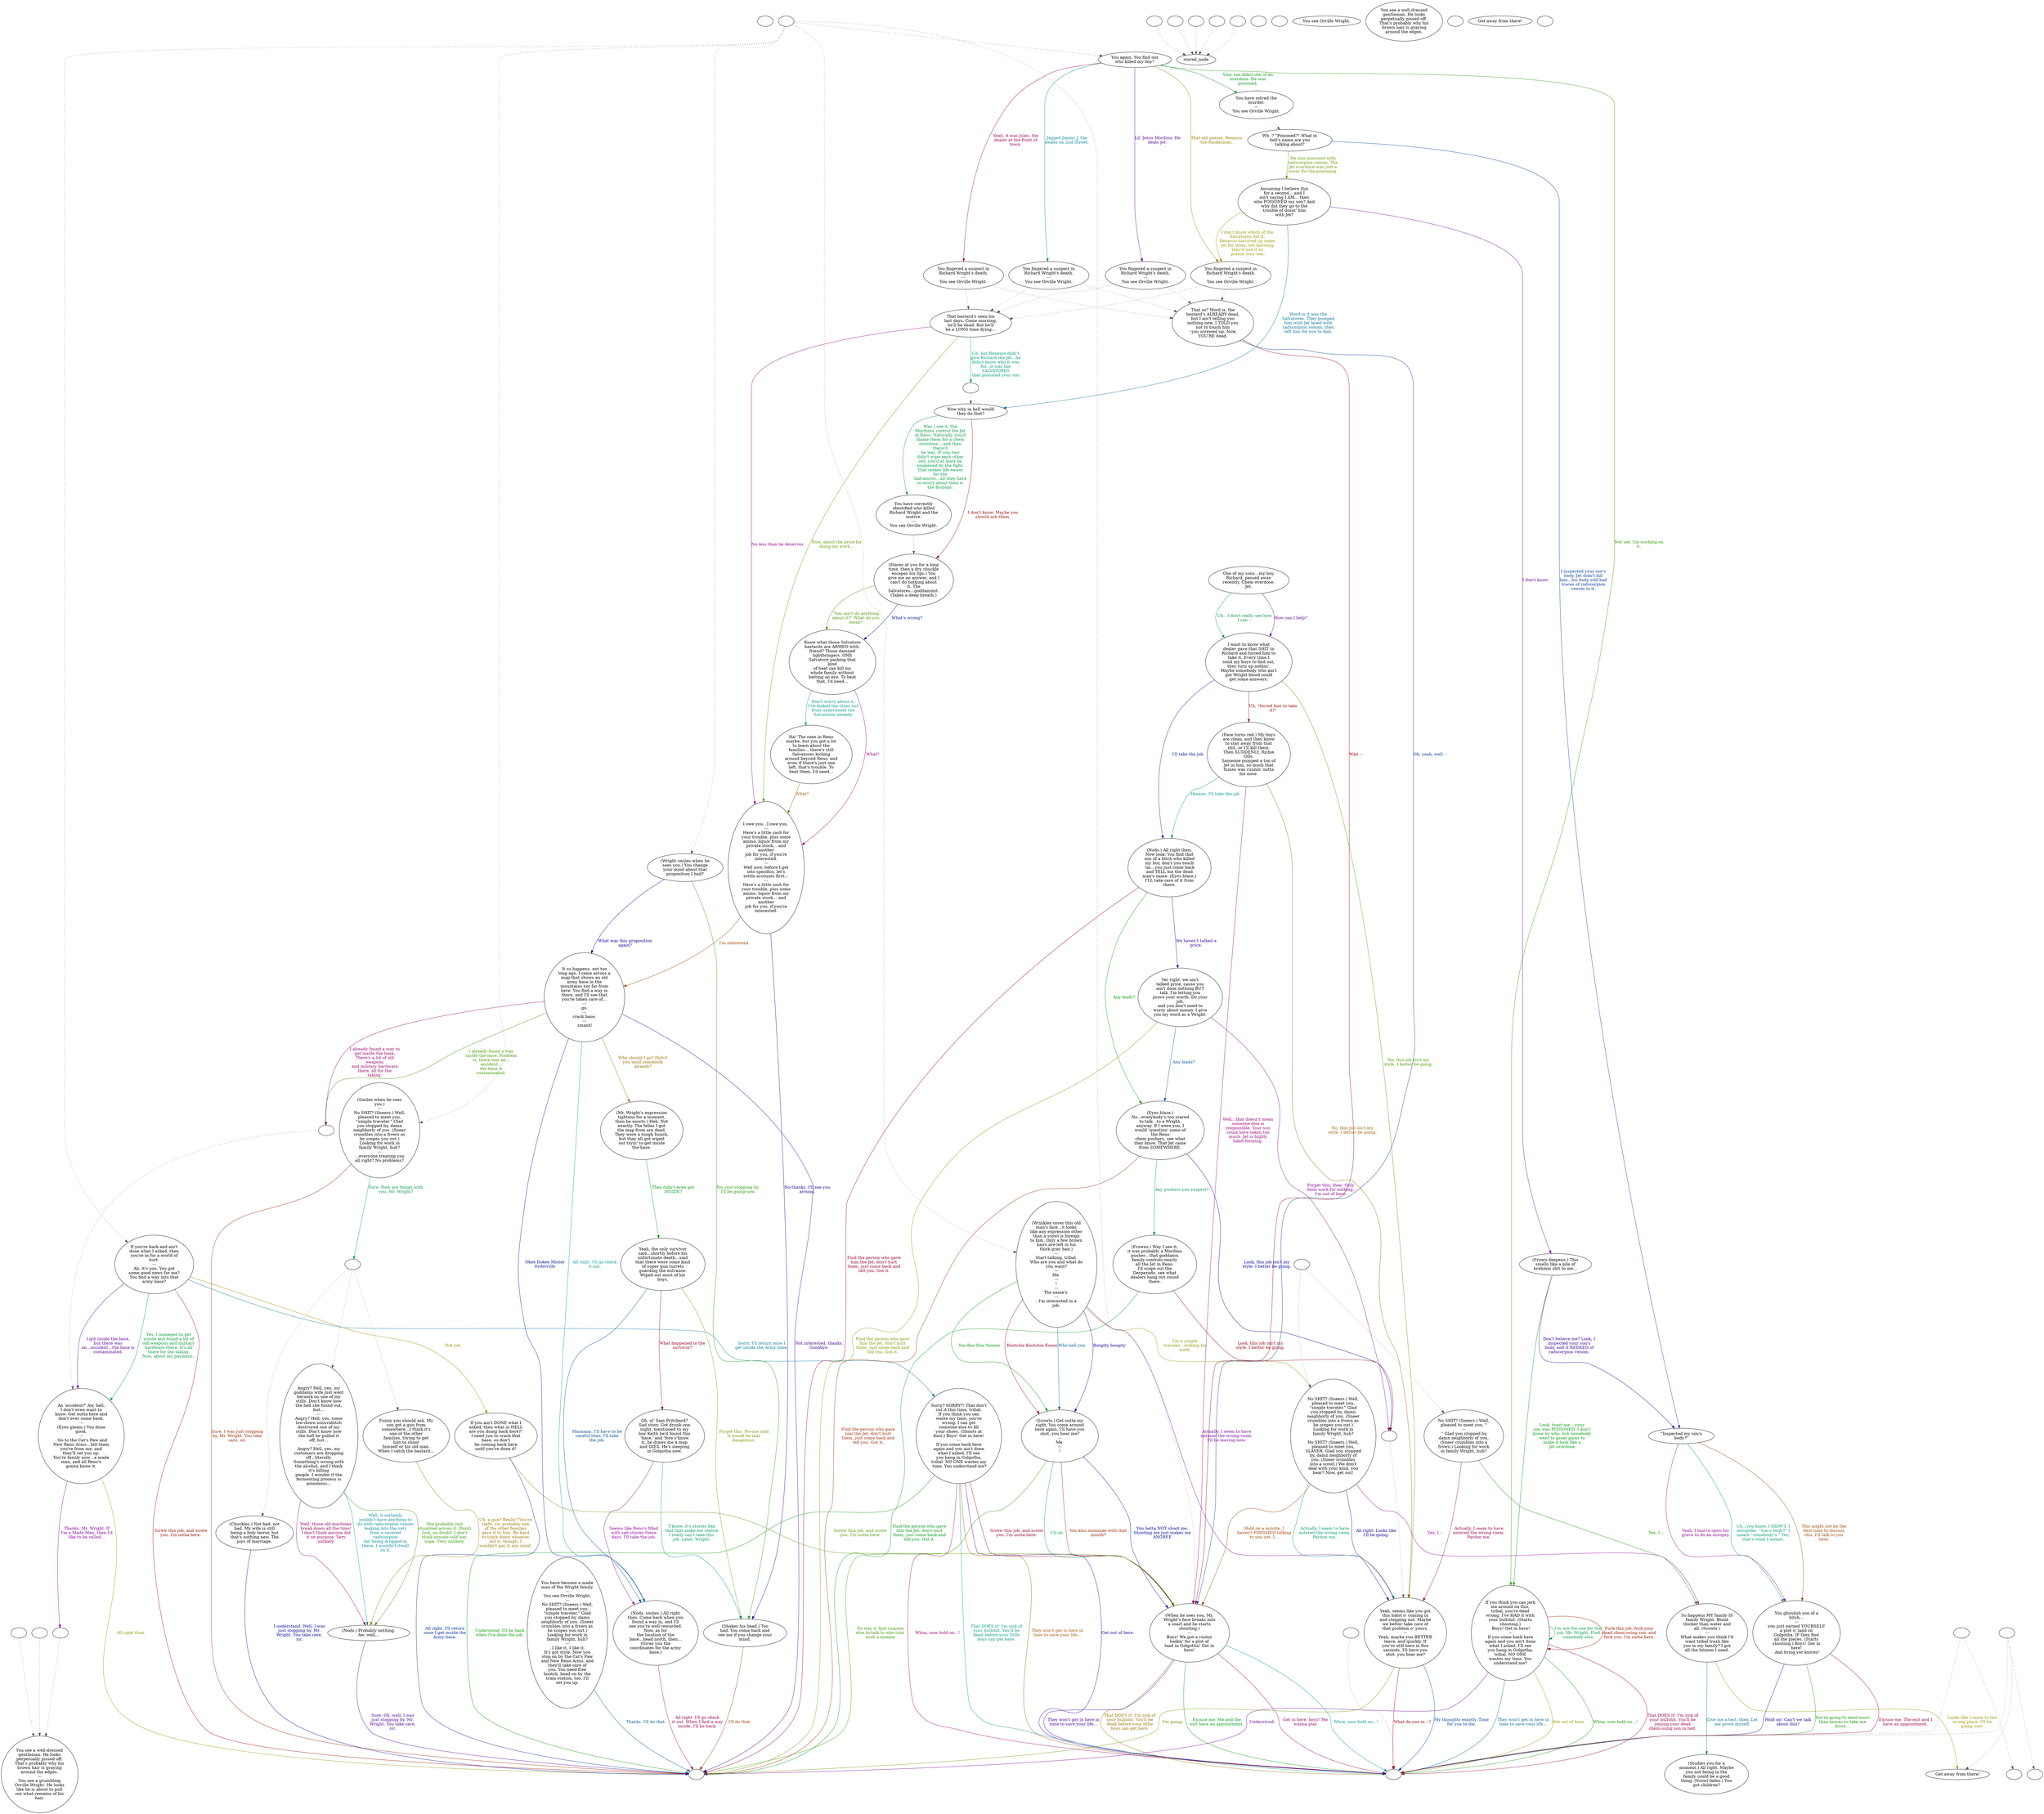 digraph ncOrvill {
  "checkPartyMembersNearDoor" [style=filled       fillcolor="#FFFFFF"       color="#000000"]
  "checkPartyMembersNearDoor" [label=""]
  "ChooseFromList" [style=filled       fillcolor="#FFFFFF"       color="#000000"]
  "ChooseFromList" [label="You see a well-dressed\ngentleman. He looks\nperpetually pissed off.\nThat's probably why his\nbrown hair is graying\naround the edges.\n---\nYou see a grumbling\nOrville Wright. He looks\nlike he is about to pull\nout what remains of his\nhair."]
  "CLICK_PREV" [style=filled       fillcolor="#FFFFFF"       color="#000000"]
  "CLICK_PREV" -> "ChooseFromList" [style=dotted color="#555555"]
  "CLICK_PREV" [label=""]
  "CLICK_0" [style=filled       fillcolor="#FFFFFF"       color="#000000"]
  "CLICK_0" -> "stored_node" [style=dotted color="#555555"]
  "CLICK_0" [label=""]
  "CLICK_1" [style=filled       fillcolor="#FFFFFF"       color="#000000"]
  "CLICK_1" -> "stored_node" [style=dotted color="#555555"]
  "CLICK_1" [label=""]
  "CLICK_2" [style=filled       fillcolor="#FFFFFF"       color="#000000"]
  "CLICK_2" -> "stored_node" [style=dotted color="#555555"]
  "CLICK_2" [label=""]
  "CLICK_3" [style=filled       fillcolor="#FFFFFF"       color="#000000"]
  "CLICK_3" -> "stored_node" [style=dotted color="#555555"]
  "CLICK_3" [label=""]
  "CLICK_4" [style=filled       fillcolor="#FFFFFF"       color="#000000"]
  "CLICK_4" -> "stored_node" [style=dotted color="#555555"]
  "CLICK_4" [label=""]
  "CLICK_MORE" [style=filled       fillcolor="#FFFFFF"       color="#000000"]
  "CLICK_MORE" -> "ChooseFromList" [style=dotted color="#555555"]
  "CLICK_MORE" [label=""]
  "start" [style=filled       fillcolor="#FFFFFF"       color="#000000"]
  "start" [label=""]
  "critter_p_proc" [style=filled       fillcolor="#FFFFFF"       color="#000000"]
  "critter_p_proc" -> "Node002" [style=dotted color="#555555"]
  "critter_p_proc" -> "Node998" [style=dotted color="#555555"]
  "critter_p_proc" [label=""]
  "pickup_p_proc" [style=filled       fillcolor="#FFFFFF"       color="#000000"]
  "pickup_p_proc" -> "Node998" [style=dotted color="#555555"]
  "pickup_p_proc" [label=""]
  "talk_p_proc" [style=filled       fillcolor="#FFFFFF"       color="#000000"]
  "talk_p_proc" -> "Node006" [style=dotted color="#555555"]
  "talk_p_proc" -> "Node038" [style=dotted color="#555555"]
  "talk_p_proc" -> "Node031" [style=dotted color="#555555"]
  "talk_p_proc" -> "Node029" [style=dotted color="#555555"]
  "talk_p_proc" -> "Node018" [style=dotted color="#555555"]
  "talk_p_proc" -> "Node004" [style=dotted color="#555555"]
  "talk_p_proc" [label=""]
  "destroy_p_proc" [style=filled       fillcolor="#FFFFFF"       color="#000000"]
  "destroy_p_proc" [label=""]
  "look_at_p_proc" [style=filled       fillcolor="#FFFFFF"       color="#000000"]
  "look_at_p_proc" [label="You see Orville Wright."]
  "description_p_proc" [style=filled       fillcolor="#FFFFFF"       color="#000000"]
  "description_p_proc" [label="You see a well-dressed\ngentleman. He looks\nperpetually pissed off.\nThat's probably why his\nbrown hair is graying\naround the edges."]
  "use_skill_on_p_proc" [style=filled       fillcolor="#FFFFFF"       color="#000000"]
  "use_skill_on_p_proc" [label=""]
  "damage_p_proc" [style=filled       fillcolor="#FFFFFF"       color="#000000"]
  "damage_p_proc" [label="Get away from there!"]
  "map_enter_p_proc" [style=filled       fillcolor="#FFFFFF"       color="#000000"]
  "map_enter_p_proc" [label=""]
  "timed_event_p_proc" [style=filled       fillcolor="#FFFFFF"       color="#000000"]
  "timed_event_p_proc" -> "Node001" [style=dotted color="#555555"]
  "timed_event_p_proc" -> "Node998" [style=dotted color="#555555"]
  "timed_event_p_proc" -> "Node003" [style=dotted color="#555555"]
  "timed_event_p_proc" [label=""]
  "Node998" [style=filled       fillcolor="#FFFFFF"       color="#000000"]
  "Node998" [label=""]
  "Node999" [style=filled       fillcolor="#FFFFFF"       color="#000000"]
  "Node999" [label=""]
  "Node001" [style=filled       fillcolor="#FFFFFF"       color="#000000"]
  "Node001" [label="Get away from there!"]
  "Node002" [style=filled       fillcolor="#FFFFFF"       color="#000000"]
  "Node002" [label=""]
  "Node003" [style=filled       fillcolor="#FFFFFF"       color="#000000"]
  "Node003" [label=""]
  "Node004" [style=filled       fillcolor="#FFFFFF"       color="#000000"]
  "Node004" [label="(Wrinkles cover this old\nman's face...it looks\nlike any expression other\nthan a scowl is foreign\nto him. Only a few brown\nhairs are left in his\nthick gray hair.)\n---\nStart talking, tribal.\nWho are you and what do\nyou want?\n---\nMe \n---\n!\n---\nThe name's \n---\n. I'm interested in a\njob."]
  "Node004" -> "Node005" [label="Boogity boogity" color="#260099" fontcolor="#260099"]
  "Node004" -> "Node005" [label="Yoo Boo Hoo Yooooo" color="#079900" fontcolor="#079900"]
  "Node004" -> "Node005" [label="Kootchie Kootchie Koooo" color="#990033" fontcolor="#990033"]
  "Node004" -> "Node005" [label="Who hell you" color="#006099" fontcolor="#006099"]
  "Node004" -> "Node008" [label="I'm a simple\ntraveler…looking for\nwork." color="#8D9900" fontcolor="#8D9900"]
  "Node004" -> "Node007" [label="Actually, I seem to have\nentered the wrong room.\nI'll be leaving now." color="#790099" fontcolor="#790099"]
  "Node005" [style=filled       fillcolor="#FFFFFF"       color="#000000"]
  "Node005" [label="(Scowls.) Get outta my\nsight. You come around\nhere again, I'll have you\nshot, you hear me?\n---\nMe \n---\n!"]
  "Node005" -> "Node006" [label="Uh-uh" color="#00994C" fontcolor="#00994C"]
  "Node005" -> "Node006" [label="You kiss mommee with that\nmouth?" color="#992000" fontcolor="#992000"]
  "Node005" -> "Node006" [label="You betta NOT shoot me.\nShooting me just makes me\nANGREE" color="#000D99" fontcolor="#000D99"]
  "Node005" -> "Node999" [label="Go way n' find sumone\nelse to talk to who izint\nsuch a meanie" color="#3A9900" fontcolor="#3A9900"]
  "Node006" [style=filled       fillcolor="#FFFFFF"       color="#000000"]
  "Node006" [label="(When he sees you, Mr.\nWright's face breaks into\na snarl and he starts\nshouting.)\n---\nBoys! We got a visitor\nlookin' for a plot of\nland in Golgotha! Get in\nhere!"]
  "Node006" -> "Node998" [label="Get in here, boyz! Me\nwanna play" color="#990066" fontcolor="#990066"]
  "Node006" -> "Node998" [label="Whoa, now hold on…!" color="#009399" fontcolor="#009399"]
  "Node006" -> "Node998" [label="That DOES it! I'm sick of\nyour bullshit. You'll be\ndead before your little\nboys can get here." color="#997200" fontcolor="#997200"]
  "Node006" -> "Node998" [label="They won't get in here in\ntime to save your life..." color="#460099" fontcolor="#460099"]
  "Node006" -> "Node998" [label="Excuse me. Me and the\nexit have an appointment." color="#009919" fontcolor="#009919"]
  "Node007" [style=filled       fillcolor="#FFFFFF"       color="#000000"]
  "Node007" [label="Yeah, seems like you got\nthis habit o' coming in\nand stepping out. Maybe\nwe better take care of\nthat problem o' yours.\n---\nYeah, maybe you BETTER\nleave, and quickly. If\nyou're still here in five\nseconds, I'll have you\nshot, you hear me?"]
  "Node007" -> "Node998" [label="What do you m --?" color="#990014" fontcolor="#990014"]
  "Node007" -> "Node998" [label="My thoughts exactly. Time\nfor you to die." color="#004099" fontcolor="#004099"]
  "Node007" -> "Node999" [label="I'm going." color="#6D9900" fontcolor="#6D9900"]
  "Node008" [style=filled       fillcolor="#FFFFFF"       color="#000000"]
  "Node008" [label="No SHIT? (Sneers.) Well,\npleased to meet you,\n\"simple traveler.\" Glad\nyou stopped by, damn\nneighborly of you. (Sneer\ncrumbles into a frown as\nhe scopes you out.)\nLooking for work in\nfamily Wright, huh?\n---\nNo SHIT? (Sneers.) Well,\npleased to meet you,\nSLAVER. Glad you stopped\nby, damn neighborly of\nyou. (Sneer crumbles\ninto a scowl.) We don't\ndeal with your kind, you\nhear? Now, get out!"]
  "Node008" -> "Node010" [label="Yes, I --" color="#980099" fontcolor="#980099"]
  "Node008" -> "Node007" [label="Actually, I seem to have\nentered the wrong room.\nPardon me." color="#00996C" fontcolor="#00996C"]
  "Node008" -> "Node006" [label="Hold on a minute, I\nhaven't FINISHED talking\nto you yet. I…" color="#993F00" fontcolor="#993F00"]
  "Node008" -> "Node007" [label="All right. Looks like\nI'll be going." color="#130099" fontcolor="#130099"]
  "Node009" [style=filled       fillcolor="#FFFFFF"       color="#000000"]
  "Node009" [label="No SHIT? (Sneers.) Well,\npleased to meet you, \"\n---\n.\" Glad you stopped by,\ndamn neighborly of you.\n(Sneer crumbles into a\nfrown.) Looking for work\nin family Wright, huh?"]
  "Node009" -> "Node010" [label="Yes, I --" color="#1A9900" fontcolor="#1A9900"]
  "Node009" -> "Node007" [label="Actually, I seem to have\nentered the wrong room.\nPardon me." color="#990047" fontcolor="#990047"]
  "Node010" [style=filled       fillcolor="#FFFFFF"       color="#000000"]
  "Node010" [label="So happens MY family IS\nfamily Wright. Blood\nthicker than water and\nall. (Scowls.)\n---\nWhat makes you think I'd\nwant tribal trash like\nyou in my family? I got\nall the hitmen I need."]
  "Node010" -> "Node011" [label="Give me a test, then. Let\nme prove myself." color="#007399" fontcolor="#007399"]
  "Node010" -> "Node001" [label="Looks like I came to the\nwrong place. I'll be\ngoing now." color="#999200" fontcolor="#999200"]
  "Node011" [style=filled       fillcolor="#FFFFFF"       color="#000000"]
  "Node011" [label="(Studies you for a\nmoment.) All right. Maybe\nyou not being in the\nfamily could be a good\nthing. (Scowl fades.) You\ngot children?"]
  "Node012" [style=filled       fillcolor="#FFFFFF"       color="#000000"]
  "Node012" [label="One of my sons…my boy,\nRichard, passed away\nrecently. Chem overdose.\nJet."]
  "Node012" -> "Node013" [label="How can I help?" color="#650099" fontcolor="#650099"]
  "Node012" -> "Node013" [label="Uh…I don't really see how\nI can --" color="#009939" fontcolor="#009939"]
  "Node013" [style=filled       fillcolor="#FFFFFF"       color="#000000"]
  "Node013" [label="I want to know what\ndealer gave that SHIT to\nRichard and forced him to\ntake it. Every time I\nsend my boys to find out,\nthey turn up nothin'.\nMaybe somebody who ain't\ngot Wright blood could\nget some answers."]
  "Node013" -> "Node014" [label="Uh, \"forced him to take\nit?\"" color="#990C00" fontcolor="#990C00"]
  "Node013" -> "Node015" [label="I'll take the job." color="#002199" fontcolor="#002199"]
  "Node013" -> "Node007" [label="No, this job isn't my\nstyle. I better be going." color="#4D9900" fontcolor="#4D9900"]
  "Node014" [style=filled       fillcolor="#FFFFFF"       color="#000000"]
  "Node014" [label="(Face turns red.) My boys\nare clean, and they know\nto stay away from that\nshit, or I'll kill them.\nThen SUDDENLY, Richie\nODs.\nSomeone pumped a ton of\nJet in him, so much that\nfumes was runnin' outta\nhis nose."]
  "Node014" -> "Node006" [label="Well…that doesn't mean\nsomeone else is\nresponsible. Your son\ncould have taken too\nmuch. Jet is highly\nhabit-forming." color="#99007A" fontcolor="#99007A"]
  "Node014" -> "Node015" [label="Hmmm. I'll take the job." color="#00998B" fontcolor="#00998B"]
  "Node014" -> "Node007" [label="No, this job isn't my\nstyle. I better be going." color="#995F00" fontcolor="#995F00"]
  "Node015" [style=filled       fillcolor="#FFFFFF"       color="#000000"]
  "Node015" [label="(Nods.) All right then.\nNow look: You find that\nson of a bitch who killed\nmy boy, don't you touch\n'im…you just come back\nand TELL me the dead\nman's name. (Eyes blaze.)\nI'LL take care of it from\nthere."]
  "Node015" -> "Node016" [label="We haven't talked a\nprice." color="#320099" fontcolor="#320099"]
  "Node015" -> "Node017" [label="Any leads?" color="#009905" fontcolor="#009905"]
  "Node015" -> "Node999" [label="Find the person who gave\nhim the Jet, don't hurt\nthem, just come back and\ntell you. Got it." color="#990027" fontcolor="#990027"]
  "Node016" [style=filled       fillcolor="#FFFFFF"       color="#000000"]
  "Node016" [label="Yer right, we ain't\ntalked price, cause you\nain't done nothing BUT\ntalk. I'm letting you\nprove your worth. Do your\njob,\nand you don't need to\nworry about money. I give\nyou my word as a Wright."]
  "Node016" -> "Node017" [label="Any leads?" color="#005499" fontcolor="#005499"]
  "Node016" -> "Node999" [label="Find the person who gave\nhim the Jet, don't hurt\nthem, just come back and\ntell you. Got it." color="#809900" fontcolor="#809900"]
  "Node016" -> "Node989" [label="Forget this, then. Only\nfools work for nothing.\nI'm out of here." color="#850099" fontcolor="#850099"]
  "Node017" [style=filled       fillcolor="#FFFFFF"       color="#000000"]
  "Node017" [label="(Eyes blaze.)\nNo…everybody's too scared\nto talk…to a Wright,\nanyway. If I were you, I\nwould 'question' some of\nthe Reno\nchem pushers, see what\nthey know. That Jet came\nfrom SOMEWHERE."]
  "Node017" -> "Node043" [label="Any pushers you suspect?" color="#009958" fontcolor="#009958"]
  "Node017" -> "Node999" [label="Find the person who gave\nhim the Jet, don't hurt\nthem, just come back and\ntell you. Got it." color="#992C00" fontcolor="#992C00"]
  "Node017" -> "Node989" [label="Look, this job isn't my\nstyle. I better be going." color="#000199" fontcolor="#000199"]
  "Node018" [style=filled       fillcolor="#FFFFFF"       color="#000000"]
  "Node018" [label="You again. You find out\nwho killed my boy?"]
  "Node018" -> "Node022" [label="Not yet. I'm working on\nit." color="#2E9900" fontcolor="#2E9900"]
  "Node018" -> "Node988" [label="Yeah, it was Jules, the\ndealer at the front of\ntown." color="#99005A" fontcolor="#99005A"]
  "Node018" -> "Node987" [label="Jagged Jimmy J, the\ndealer on 2nd Street." color="#008799" fontcolor="#008799"]
  "Node018" -> "Node986" [label="That old geezer, Renesco\nthe Rocketman." color="#997E00" fontcolor="#997E00"]
  "Node018" -> "Node985" [label="Lil' Jesus Mordino. He\ndeals Jet." color="#520099" fontcolor="#520099"]
  "Node018" -> "Node984" [label="Your son didn't die of an\noverdose. He was\npoisoned." color="#009925" fontcolor="#009925"]
  "Node019" [style=filled       fillcolor="#FFFFFF"       color="#000000"]
  "Node019" [label="That so? Word is, the\nbastard's ALREADY dead,\nbut I ain't telling you\nnothing new. I TOLD you\nnot to touch him\n- you screwed up. Now,\nYOU'RE dead."]
  "Node019" -> "Node006" [label="Wait --" color="#990008" fontcolor="#990008"]
  "Node019" -> "Node006" [label="Oh, yeah, well --" color="#003499" fontcolor="#003499"]
  "Node020" [style=filled       fillcolor="#FFFFFF"       color="#000000"]
  "Node020" [label="That bastard's seen his\nlast days. Come morning,\nhe'll be dead. But he'll\nbe a LONG time dying…"]
  "Node020" -> "Node021" [label="Now, about the price for\ndoing my work…" color="#619900" fontcolor="#619900"]
  "Node020" -> "Node021" [label="No less than he deserves." color="#99008D" fontcolor="#99008D"]
  "Node020" -> "Node983" [label="Uh, but Renesco didn't\ngive Richard the Jet...he\ndidn't know who it was\nfor...it was the\nSALVATORES\n that poisoned your son." color="#009978" fontcolor="#009978"]
  "Node021" [style=filled       fillcolor="#FFFFFF"       color="#000000"]
  "Node021" [label="I owe you…I owe you. \n---\nHere's a little cash for\nyour trouble, plus some\nammo, liquor from my\nprivate stock… and\nanother\njob for you, if you're\ninterested.\n---\nWell now, before I get\ninto specifics, let's\nsettle accounts first…\n---\nHere's a little cash for\nyour trouble, plus some\nammo, liquor from my\nprivate stock… and\nanother\njob for you, if you're\ninterested."]
  "Node021" -> "Node024" [label="I'm interested." color="#994B00" fontcolor="#994B00"]
  "Node021" -> "Node028" [label="No thanks. I'll see you\naround." color="#1F0099" fontcolor="#1F0099"]
  "Node022" [style=filled       fillcolor="#FFFFFF"       color="#000000"]
  "Node022" [label="If you think you can jerk\nme around on this,\ntribal, you're dead\nwrong. I've HAD it with\nyour bullshit. (Starts\nshouting.)\n Boys! Get in here!\n---\nIf you come back here\nagain and you ain't done\nwhat I asked, I'll see\nyou hang in Golgotha,\ntribal. NO ONE\nwastes my time. You\nunderstand me?"]
  "Node022" -> "Node998" [label="Whoa, now hold on…!" color="#0E9900" fontcolor="#0E9900"]
  "Node022" -> "Node998" [label="That DOES it! I'm sick of\nyour bullshit. You'll be\njoining your dead\nchem-using son in hell." color="#99003B" fontcolor="#99003B"]
  "Node022" -> "Node998" [label="They won't get in here in\ntime to save your life..." color="#006799" fontcolor="#006799"]
  "Node022" -> "Node998" [label="Get out of here." color="#949900" fontcolor="#949900"]
  "Node022" -> "Node999" [label="Understood." color="#710099" fontcolor="#710099"]
  "Node022" -> "Node022" [label="I'm not the one for this\njob, Mr. Wright. Find\nsomebody else." color="#009945" fontcolor="#009945"]
  "Node022" -> "Node022" [label="Fuck this job, fuck your\ndead chem-using son, and\nfuck you. I'm outta here." color="#991800" fontcolor="#991800"]
  "Node024" [style=filled       fillcolor="#FFFFFF"       color="#000000"]
  "Node024" [label="It so happens, not too\nlong ago, I came across a\nmap that shows an old\narmy base in the\nmountains not far from\nhere. You find a way in\nthere, and I'll see that\nyou're taken care of…\n---\n go. \n---\n crack base. \n---\n smash!"]
  "Node024" -> "Node030" [label="Okee Dokee Mister\nOrderville" color="#001599" fontcolor="#001599"]
  "Node024" -> "Node979" [label="I already found a way\ninside the base. Problem\nis, there was an...\naccident...\nthe base is\ncontaminated." color="#419900" fontcolor="#419900"]
  "Node024" -> "Node979" [label="I already found a way to\nget inside the base.\nThere's a lot of old\nweapons\nand military hardware\nthere, all for the\ntaking." color="#99006E" fontcolor="#99006E"]
  "Node024" -> "Node030" [label="All right. I'll go check\nit out." color="#009997" fontcolor="#009997"]
  "Node024" -> "Node025" [label="Why should I go? Didn't\nyou send somebody\nalready?" color="#996B00" fontcolor="#996B00"]
  "Node024" -> "Node999" [label="Not interested, thanks.\nGoodbye." color="#3E0099" fontcolor="#3E0099"]
  "Node025" [style=filled       fillcolor="#FFFFFF"       color="#000000"]
  "Node025" [label="(Mr. Wright's expression\ntightens for a moment,\nthen he snorts.) Heh. Not\nexactly. The fellas I got\nthe map from are dead.\nThey were a tough bunch,\nbut they all got wiped\nout tryin' to get inside\nthe base."]
  "Node025" -> "Node026" [label="They didn't even get\nINSIDE?" color="#009912" fontcolor="#009912"]
  "Node026" [style=filled       fillcolor="#FFFFFF"       color="#000000"]
  "Node026" [label="Yeah, the only survivor\nsaid…shortly before his\nunfortunate death…said\nthat there were some kind\nof super gun turrets\nguarding the entrance.\nWiped out most of his\nboys."]
  "Node026" -> "Node027" [label="What happened to the\nsurvivor?" color="#99001B" fontcolor="#99001B"]
  "Node026" -> "Node030" [label="Hmmmm. I'll have to be\ncareful then. I'll take\nthe job." color="#004899" fontcolor="#004899"]
  "Node026" -> "Node028" [label="Forget this. No one said\nit would be that\ndangerous." color="#749900" fontcolor="#749900"]
  "Node027" [style=filled       fillcolor="#FFFFFF"       color="#000000"]
  "Node027" [label="Oh, ol' Sam Pritchard?\nSad story. Got drunk one\nnight, mentioned to my\nboy Keith he'd found this\n'base,' and 'fore y'know\nit, he draws me a map\nand DIES. He's sleeping\nin Golgotha now."]
  "Node027" -> "Node030" [label="Seems like Reno's filled\nwith sad stories these\ndays. I'll take the job." color="#910099" fontcolor="#910099"]
  "Node027" -> "Node028" [label="Y'know, it's stories like\nthat that make me realize\nI really can't take this\njob. Later, Wright." color="#009964" fontcolor="#009964"]
  "Node028" [style=filled       fillcolor="#FFFFFF"       color="#000000"]
  "Node028" [label="(Shakes his head.) Too\nbad. You come back and\nsee me if you change your\nmind."]
  "Node028" -> "Node999" [label="I'll do that." color="#993800" fontcolor="#993800"]
  "Node029" [style=filled       fillcolor="#FFFFFF"       color="#000000"]
  "Node029" [label="(Wright smiles when he\nsees you.) You change\nyour mind about that\nproposition I had?"]
  "Node029" -> "Node024" [label="What was this proposition\nagain?" color="#0B0099" fontcolor="#0B0099"]
  "Node029" -> "Node028" [label="No, just stopping by.\nI'll be going now." color="#229900" fontcolor="#229900"]
  "Node030" [style=filled       fillcolor="#FFFFFF"       color="#000000"]
  "Node030" [label="(Nods, smiles.) All right\nthen. Come back when you\nfound a way in, and I'll\nsee you're well rewarded.\nNow, as for\nthe location of the\nbase…head north, then…\n(Gives you the\ncoordinates for the army\nbase.)"]
  "Node030" -> "Node999" [label="All right. I'll go check\nit out. When I find a way\ninside, I'll be back." color="#99004E" fontcolor="#99004E"]
  "Node031" [style=filled       fillcolor="#FFFFFF"       color="#000000"]
  "Node031" [label="If you're back and ain't\ndone what I asked, then\nyou're in for a world of\nhurt.\n---\nAh, it's you. You got\nsome good news for me?\nYou find a way into that\narmy base?"]
  "Node031" -> "Node034" [label="Sorry. I'll return once I\nget inside the Army base." color="#007B99" fontcolor="#007B99"]
  "Node031" -> "Node032" [label="Not yet." color="#998A00" fontcolor="#998A00"]
  "Node031" -> "Node037" [label="I got inside the base,\nbut there was\nan…accident…the base is\ncontaminated." color="#5E0099" fontcolor="#5E0099"]
  "Node031" -> "Node037" [label="Yes. I managed to get\ninside and found a lot of\nold weapons and military\nhardware there. It's all\nthere for the taking.\n Now, about my payment…" color="#009931" fontcolor="#009931"]
  "Node031" -> "Node999" [label="Screw this job, and screw\nyou. I'm outta here." color="#990500" fontcolor="#990500"]
  "Node032" [style=filled       fillcolor="#FFFFFF"       color="#000000"]
  "Node032" [label="If you ain't DONE what I\nasked, then what in HELL\nare you doing back here?!\nI need you to crack that\nbase, so don't\nbe coming back here\nuntil you've done it!"]
  "Node032" -> "Node999" [label="All right. I'll return\nonce I get inside the\nArmy base." color="#002899" fontcolor="#002899"]
  "Node032" -> "Node006" [label="Screw this job, and screw\nyou. I'm outta here." color="#559900" fontcolor="#559900"]
  "Node034" [style=filled       fillcolor="#FFFFFF"       color="#000000"]
  "Node034" [label="Sorry? SORRY?! That don't\ncut it this time, tribal.\nIf you think you can\nwaste my time, you're\nwrong. I can get\nsomeone else to fill\nyour shoes. (Shouts at\ndoor.) Boys! Get in here!\n---\nIf you come back here\nagain and you ain't done\nwhat I asked, I'll see\nyou hang in Golgotha,\ntribal. NO ONE wastes my\n time. You understand me?"]
  "Node034" -> "Node998" [label="Whoa, now hold on…!" color="#990081" fontcolor="#990081"]
  "Node034" -> "Node998" [label="That DOES it! I'm sick of\nyour bullshit. You'll be\ndead before your little\nboys can get here." color="#009984" fontcolor="#009984"]
  "Node034" -> "Node998" [label="They won't get in here in\ntime to save your life..." color="#995700" fontcolor="#995700"]
  "Node034" -> "Node998" [label="Get out of here." color="#2B0099" fontcolor="#2B0099"]
  "Node034" -> "Node999" [label="Understood. I'll be back\nwhen I've done the job." color="#029900" fontcolor="#029900"]
  "Node034" -> "Node006" [label="Screw this job, and screw\nyou. I'm outta here." color="#99002F" fontcolor="#99002F"]
  "Node035" [style=filled       fillcolor="#FFFFFF"       color="#000000"]
  "Node035" [label="You have become a made\nman of the Wright family.\n---\nYou see Orville Wright.\n---\nNo SHIT? (Sneers.) Well,\npleased to meet you,\n\"simple traveler.\" Glad\nyou stopped by, damn\nneighborly of you. (Sneer\ncrumbles into a frown as\nhe scopes you out.)\nLooking for work in\nfamily Wright, huh?\n---\n. I like it, I like it.\nIt's got style. Now you\nstop on by the Cat's Paw\nand New Reno Arms, and\nthey'll take care of\nyou. You need free\nhootch, head on by the\ntrain station, too. I'll\nset you up."]
  "Node035" -> "Node999" [label="Thanks. I'll do that." color="#005B99" fontcolor="#005B99"]
  "Node037" [style=filled       fillcolor="#FFFFFF"       color="#000000"]
  "Node037" [label="An 'accident?' Aw, hell,\nI don't even want to\nknow. Get outta here and\ndon't ever come back.\n---\n(Eyes gleam.) You done\ngood,\n---\n. Go to the Cat's Paw and\nNew Reno Arms…tell them\nyou're from me, and\nthey'll set you up.\nYou're family now…a made\nman, and all Reno's\ngonna know it."]
  "Node037" -> "Node999" [label="All right then." color="#889900" fontcolor="#889900"]
  "Node037" -> "Node982" [label="Thanks, Mr. Wright. If\nI'm a Made Man, then I'd\nlike to be called…" color="#7D0099" fontcolor="#7D0099"]
  "Node038" [style=filled       fillcolor="#FFFFFF"       color="#000000"]
  "Node038" [label="(Smiles when he sees\nyou.)\n---\nNo SHIT? (Sneers.) Well,\npleased to meet you,\n\"simple traveler.\" Glad\nyou stopped by, damn\nneighborly of you. (Sneer\ncrumbles into a frown as\nhe scopes you out.)\nLooking for work in\nfamily Wright, huh?\n---\n…everyone treating you\nall right? No problems?"]
  "Node038" -> "Node981" [label="Sure. How are things with\nyou, Mr. Wright?" color="#009951" fontcolor="#009951"]
  "Node038" -> "Node999" [label="Sure. I was just stopping\nby, Mr. Wright. You take\ncare, sir." color="#992400" fontcolor="#992400"]
  "Node039" [style=filled       fillcolor="#FFFFFF"       color="#000000"]
  "Node039" [label="(Chuckles.) Not bad, not\nbad. My wife is still\nbeing a holy terror, but\nthat's nothing new. The\njoys of marriage."]
  "Node039" -> "Node999" [label="I understand. Well, I was\njust stopping by, Mr.\nWright. You take care,\nsir." color="#000899" fontcolor="#000899"]
  "Node040" [style=filled       fillcolor="#FFFFFF"       color="#000000"]
  "Node040" [label="Angry? Hell, yes, my\ngoddamn wife just went\nberserk on one of my\nstills. Don't know how\nthe hell she found out,\nbut…\n---\nAngry? Hell, yes, some\nlow-down sonuvabitch\ndestroyed one of my\nstills. Don't know how\nthe hell he pulled it\noff, but…\n---\nAngry? Hell, yes, my\ncustomers are dropping\noff...literally.\nSomething's wrong with\nthe alcohol, and I think\nit's killing\npeople. I wonder if the\nfermenting process is\npoisonous..."]
  "Node040" -> "Node042" [label="She probably just\nstumbled across it. Dumb\nluck, no doubt! I don't\nthink anyone told her,\nnope. Very unlikely." color="#359900" fontcolor="#359900"]
  "Node040" -> "Node042" [label="Well, those old machines\nbreak down all the time!\nI don't think anyone did\nit on purpose. Very\nunlikely." color="#990062" fontcolor="#990062"]
  "Node040" -> "Node042" [label="Well, it certainly\ncouldn't have anything to\ndo with radscorpion venom\nleaking into the vats\nfrom a severed\nradscorpion\ntail being dropped in\nthere. I wouldn't dwell\non it." color="#008E99" fontcolor="#008E99"]
  "Node041" [style=filled       fillcolor="#FFFFFF"       color="#000000"]
  "Node041" [label="Funny you should ask. My\nson got a gun from\nsomewhere…I think it's\none of the other\nfamilies, trying to get\nhim to shoot\nhimself or his old man.\nWhen I catch the bastard…"]
  "Node041" -> "Node042" [label="Uh, a gun? Really? You're\nright, sir, probably one\nof the other families\ngave it to him. Be hard\nto track down whoever\ndid it, though. I\nwouldn't pay it any mind." color="#997700" fontcolor="#997700"]
  "Node042" [style=filled       fillcolor="#FFFFFF"       color="#000000"]
  "Node042" [label="(Nods.) Probably nothing.\nAw, well…"]
  "Node042" -> "Node999" [label="Sure. Oh, well, I was\njust stopping by, Mr.\nWright. You take care,\nsir." color="#4A0099" fontcolor="#4A0099"]
  "Node043" [style=filled       fillcolor="#FFFFFF"       color="#000000"]
  "Node043" [label="(Frowns.) Way I see it,\nit was probably a Mordino\npusher…that goddamn\nfamily controls nearly\nall the Jet in Reno.\nI'd scope out the\nDesperado, see what\ndealers hang out round\nthere."]
  "Node043" -> "Node999" [label="Find the person who gave\nhim the Jet, don't hurt\nthem, just come back and\ntell you. Got it." color="#00991E" fontcolor="#00991E"]
  "Node043" -> "Node989" [label="Look, this job isn't my\nstyle. I better be going." color="#99000F" fontcolor="#99000F"]
  "Node044" [style=filled       fillcolor="#FFFFFF"       color="#000000"]
  "Node044" [label="Wh -? \"Poisoned?\" What in\nhell's name are you\ntalking about?"]
  "Node044" -> "Node045" [label="I inspected your son's\nbody. Jet didn't kill\nhim...his body still had\ntraces of radscorpion\nvenom in it." color="#003C99" fontcolor="#003C99"]
  "Node044" -> "Node047" [label="He was poisoned with\nradscorpion venom. The\nJet overdose was just a\ncover for the poisoning." color="#689900" fontcolor="#689900"]
  "Node045" [style=filled       fillcolor="#FFFFFF"       color="#000000"]
  "Node045" [label="\"Inspected my son's\nbody?\""]
  "Node045" -> "Node046" [label="Yeah, I had to open his\ngrave to do an autopsy." color="#990095" fontcolor="#990095"]
  "Node045" -> "Node046" [label="Uh…you know, I DIDN'T. I\nmisspoke. \"Son's body?\" I\nmeant \"somebody's.\" Yes,\nthat's what I meant." color="#009970" fontcolor="#009970"]
  "Node045" -> "Node046" [label="This might not be the\nbest time to discuss\nthis. I'll talk to you\nlater." color="#994400" fontcolor="#994400"]
  "Node046" [style=filled       fillcolor="#FFFFFF"       color="#000000"]
  "Node046" [label="You ghoulish son of a\nbitch…\n---\nyou just earned YOURSELF\na plot o' land on\nGolgotha. IF they find\nall the pieces. (Starts\nshouting.) Boys! Get in\nhere!\n And bring yer knives!"]
  "Node046" -> "Node998" [label="Hold on! Can't we talk\nabout this?" color="#170099" fontcolor="#170099"]
  "Node046" -> "Node998" [label="You're going to need more\nthan knives to take me\ndown…" color="#169900" fontcolor="#169900"]
  "Node046" -> "Node998" [label="Excuse me. The exit and I\nhave an appointment." color="#990042" fontcolor="#990042"]
  "Node047" [style=filled       fillcolor="#FFFFFF"       color="#000000"]
  "Node047" [label="Assuming I believe this\nfor a second... and I\nain't saying I AM... then\nwho POISONED my son? And\nwhy did they go to the\ntrouble of dosin' him\nwith Jet?"]
  "Node047" -> "Node048" [label="Word is it was the\nSalvatores. They pumped\nhim with Jet laced with\nradscorpion venom, then\nleft him for you to find." color="#006F99" fontcolor="#006F99"]
  "Node047" -> "Node986" [label="I don't know which of the\nSalvatores did it.\nRenesco doctored up some\nJet for them, not knowing\nthey'd use it to\n poison your son." color="#999700" fontcolor="#999700"]
  "Node047" -> "Node052" [label="I don't know." color="#6A0099" fontcolor="#6A0099"]
  "Node048" [style=filled       fillcolor="#FFFFFF"       color="#000000"]
  "Node048" [label="Now why in hell would\nthey do that?"]
  "Node048" -> "Node980" [label="Way I see it, the\nMordinos control the Jet\nin Reno. Naturally, you'd\nblame them for a chem\noverdose... and then\nthere'd\nbe war. IF you two\ndidn't wipe each other\nout, you'd at least be\nweakened by the fight.\nThat makes life easier\nfor the\nSalvatores…all they have\nto worry about then is\nthe Bishops." color="#00993D" fontcolor="#00993D"]
  "Node048" -> "Node049" [label="I don't know. Maybe you\nshould ask them." color="#991100" fontcolor="#991100"]
  "Node049" [style=filled       fillcolor="#FFFFFF"       color="#000000"]
  "Node049" [label="(Stares at you for a long\ntime, then a dry chuckle\nescapes his lips.) You\ngive me an answer, and I\ncan't do nothing about\nit. The\nSalvatores…goddammit.\n(Takes a deep breath.)"]
  "Node049" -> "Node050" [label="What's wrong?" color="#001C99" fontcolor="#001C99"]
  "Node049" -> "Node050" [label="\"You can't do anything\nabout it?\" What do you\nmean?" color="#499900" fontcolor="#499900"]
  "Node050" [style=filled       fillcolor="#FFFFFF"       color="#000000"]
  "Node050" [label="Know what those Salvatore\nbastards are ARMED with,\nfriend? Those damned\nlightbringers. ONE\nSalvatore packing that\nkind\nof heat can kill my\nwhole family without\nbatting an eye. To beat\nthat, I'd need…"]
  "Node050" -> "Node021" [label="What?" color="#990075" fontcolor="#990075"]
  "Node050" -> "Node051" [label="Don't worry about it,\nI've kicked the shins out\nfrom underneath the\nSalvatores already." color="#009990" fontcolor="#009990"]
  "Node051" [style=filled       fillcolor="#FFFFFF"       color="#000000"]
  "Node051" [label="Ha! The ones in Reno\nmaybe, but you got a lot\nto learn about the\nfamilies... there's still\nSalvatores kicking\naround beyond Reno, and\neven if there's just one\nleft, that's trouble. To\nbeat them, I'd need..."]
  "Node051" -> "Node021" [label="What?" color="#996300" fontcolor="#996300"]
  "Node052" [style=filled       fillcolor="#FFFFFF"       color="#000000"]
  "Node052" [label="(Frown deepens.) This\nsmells like a pile of\nbrahmin shit to me..."]
  "Node052" -> "Node045" [label="Don't believe me? Look, I\ninspected your son's\nbody, and it REEKED of\nradscorpion venom." color="#370099" fontcolor="#370099"]
  "Node052" -> "Node022" [label="Look, trust me... your\nson was POISONED. I don't\nknow by who, but somebody\nwent to great pains to\nmake it look like a\n Jet overdose." color="#00990A" fontcolor="#00990A"]
  "Node990" [style=filled       fillcolor="#FFFFFF"       color="#000000"]
  "Node990" -> "Node008" [style=dotted color="#555555"]
  "Node990" -> "Node009" [style=dotted color="#555555"]
  "Node990" [label=""]
  "Node989" [style=filled       fillcolor="#FFFFFF"       color="#000000"]
  "Node989" -> "Node007" [style=dotted color="#555555"]
  "Node989" [label=""]
  "Node988" [style=filled       fillcolor="#FFFFFF"       color="#000000"]
  "Node988" -> "Node019" [style=dotted color="#555555"]
  "Node988" -> "Node020" [style=dotted color="#555555"]
  "Node988" [label="You fingered a suspect in\nRichard Wright's death.\n---\nYou see Orville Wright."]
  "Node987" [style=filled       fillcolor="#FFFFFF"       color="#000000"]
  "Node987" -> "Node019" [style=dotted color="#555555"]
  "Node987" -> "Node020" [style=dotted color="#555555"]
  "Node987" [label="You fingered a suspect in\nRichard Wright's death.\n---\nYou see Orville Wright."]
  "Node986" [style=filled       fillcolor="#FFFFFF"       color="#000000"]
  "Node986" -> "Node019" [style=dotted color="#555555"]
  "Node986" -> "Node020" [style=dotted color="#555555"]
  "Node986" [label="You fingered a suspect in\nRichard Wright's death.\n---\nYou see Orville Wright."]
  "Node985" [style=filled       fillcolor="#FFFFFF"       color="#000000"]
  "Node985" -> "Node019" [style=dotted color="#555555"]
  "Node985" -> "Node020" [style=dotted color="#555555"]
  "Node985" [label="You fingered a suspect in\nRichard Wright's death.\n---\nYou see Orville Wright."]
  "Node984" [style=filled       fillcolor="#FFFFFF"       color="#000000"]
  "Node984" -> "Node044" [style=dotted color="#555555"]
  "Node984" [label="You have solved the\nmurder.\n---\nYou see Orville Wright."]
  "Node983" [style=filled       fillcolor="#FFFFFF"       color="#000000"]
  "Node983" -> "Node048" [style=dotted color="#555555"]
  "Node983" [label=""]
  "Node982" [style=filled       fillcolor="#FFFFFF"       color="#000000"]
  "Node982" -> "ChooseFromList" [style=dotted color="#555555"]
  "Node982" [label=""]
  "Node981" [style=filled       fillcolor="#FFFFFF"       color="#000000"]
  "Node981" -> "Node040" [style=dotted color="#555555"]
  "Node981" -> "Node041" [style=dotted color="#555555"]
  "Node981" -> "Node039" [style=dotted color="#555555"]
  "Node981" [label=""]
  "Node980" [style=filled       fillcolor="#FFFFFF"       color="#000000"]
  "Node980" -> "Node049" [style=dotted color="#555555"]
  "Node980" [label="You have correctly\nidentified who killed\nRichard Wright and the\nmotive.\n---\nYou see Orville Wright."]
  "Node979" [style=filled       fillcolor="#FFFFFF"       color="#000000"]
  "Node979" -> "Node037" [style=dotted color="#555555"]
  "Node979" [label=""]
}